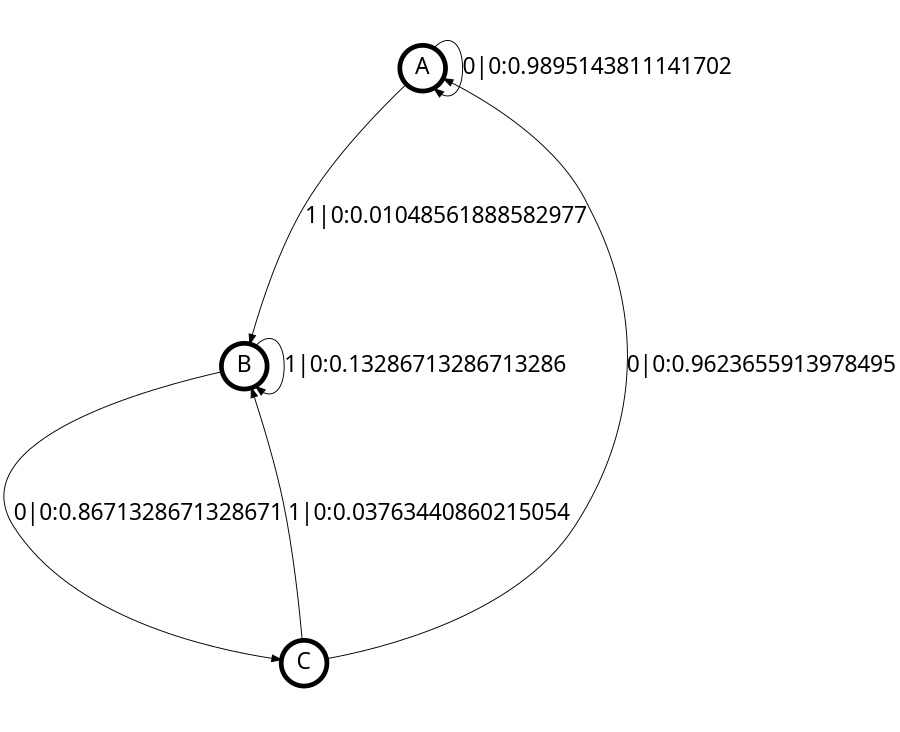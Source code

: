 digraph  {
size = "6,8.5";
ratio = "fill";
node
[shape = circle];
node [fontsize = 24];
node [penwidth = 5];
edge [fontsize = 24];
node [fontname = "CMU Serif Roman"];
graph [fontname = "CMU Serif Roman"];
edge [fontname = "CMU Serif Roman"];
A -> A [label = "0|0:0.9895143811141702\l"];
A -> B [label = "1|0:0.01048561888582977\l"];
B -> B [label = "1|0:0.13286713286713286\l"];
B -> C [label = "0|0:0.8671328671328671\l"];
C -> A [label = "0|0:0.9623655913978495\l"];
C -> B [label = "1|0:0.03763440860215054\l"];
}